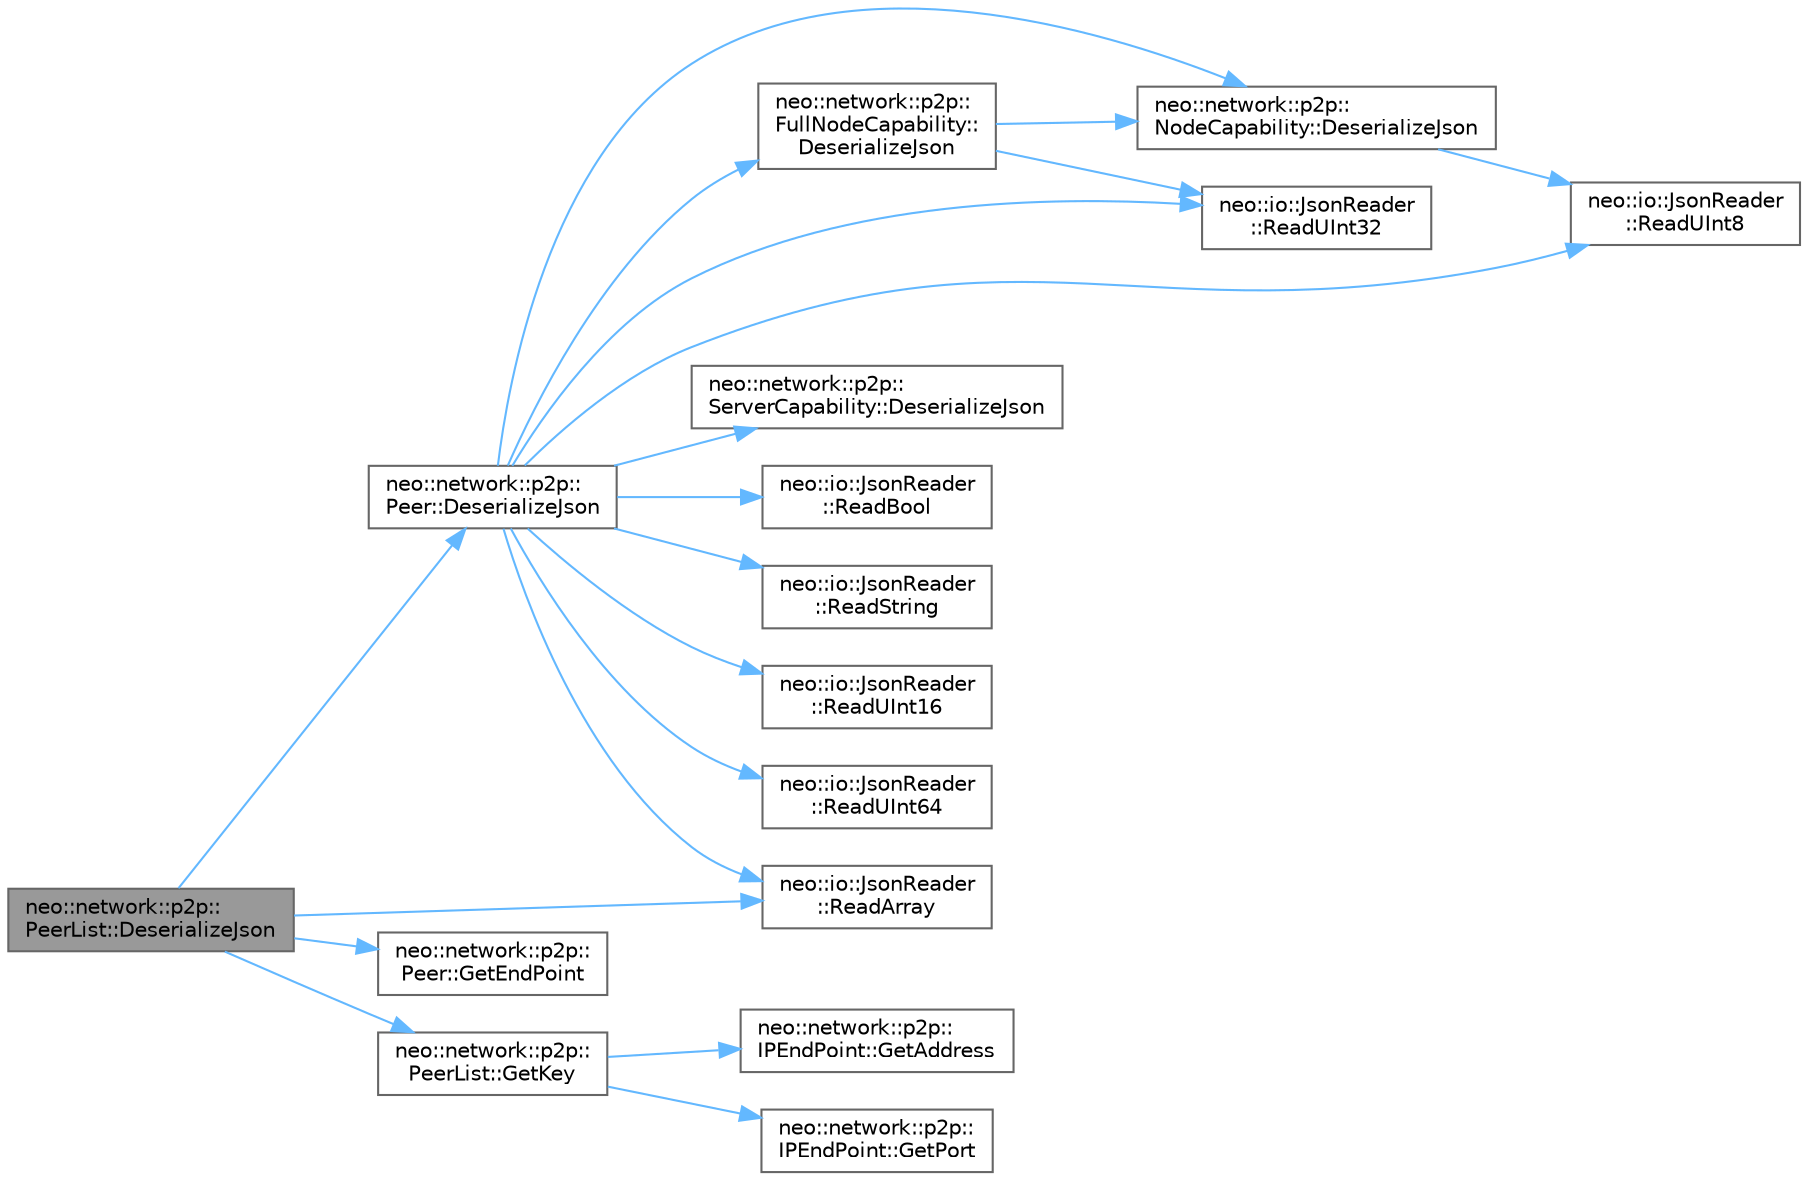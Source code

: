 digraph "neo::network::p2p::PeerList::DeserializeJson"
{
 // LATEX_PDF_SIZE
  bgcolor="transparent";
  edge [fontname=Helvetica,fontsize=10,labelfontname=Helvetica,labelfontsize=10];
  node [fontname=Helvetica,fontsize=10,shape=box,height=0.2,width=0.4];
  rankdir="LR";
  Node1 [id="Node000001",label="neo::network::p2p::\lPeerList::DeserializeJson",height=0.2,width=0.4,color="gray40", fillcolor="grey60", style="filled", fontcolor="black",tooltip="Deserializes the PeerList from a JSON reader."];
  Node1 -> Node2 [id="edge1_Node000001_Node000002",color="steelblue1",style="solid",tooltip=" "];
  Node2 [id="Node000002",label="neo::network::p2p::\lPeer::DeserializeJson",height=0.2,width=0.4,color="grey40", fillcolor="white", style="filled",URL="$classneo_1_1network_1_1p2p_1_1_peer.html#a50f3304b409a3668298c85739a3e2485",tooltip="Deserializes the Peer from a JSON reader."];
  Node2 -> Node3 [id="edge2_Node000002_Node000003",color="steelblue1",style="solid",tooltip=" "];
  Node3 [id="Node000003",label="neo::network::p2p::\lFullNodeCapability::\lDeserializeJson",height=0.2,width=0.4,color="grey40", fillcolor="white", style="filled",URL="$classneo_1_1network_1_1p2p_1_1_full_node_capability.html#a54be955d8b33f493a784bb3625c91667",tooltip="Deserializes the FullNodeCapability from a JSON reader."];
  Node3 -> Node4 [id="edge3_Node000003_Node000004",color="steelblue1",style="solid",tooltip=" "];
  Node4 [id="Node000004",label="neo::network::p2p::\lNodeCapability::DeserializeJson",height=0.2,width=0.4,color="grey40", fillcolor="white", style="filled",URL="$classneo_1_1network_1_1p2p_1_1_node_capability.html#aad466a95b382d60a1fee8d4493b267bd",tooltip="Deserializes the NodeCapability from a JSON reader."];
  Node4 -> Node5 [id="edge4_Node000004_Node000005",color="steelblue1",style="solid",tooltip=" "];
  Node5 [id="Node000005",label="neo::io::JsonReader\l::ReadUInt8",height=0.2,width=0.4,color="grey40", fillcolor="white", style="filled",URL="$classneo_1_1io_1_1_json_reader.html#a9d3b1ba50bf4022c8c8b5e11077c92c4",tooltip="Reads an 8-bit unsigned integer from the JSON."];
  Node3 -> Node6 [id="edge5_Node000003_Node000006",color="steelblue1",style="solid",tooltip=" "];
  Node6 [id="Node000006",label="neo::io::JsonReader\l::ReadUInt32",height=0.2,width=0.4,color="grey40", fillcolor="white", style="filled",URL="$classneo_1_1io_1_1_json_reader.html#a84942f70d9e3196fb447a71d1c51a200",tooltip="Reads a 32-bit unsigned integer from the JSON."];
  Node2 -> Node4 [id="edge6_Node000002_Node000004",color="steelblue1",style="solid",tooltip=" "];
  Node2 -> Node7 [id="edge7_Node000002_Node000007",color="steelblue1",style="solid",tooltip=" "];
  Node7 [id="Node000007",label="neo::network::p2p::\lServerCapability::DeserializeJson",height=0.2,width=0.4,color="grey40", fillcolor="white", style="filled",URL="$classneo_1_1network_1_1p2p_1_1_server_capability.html#a44f014bb87bd6286ef6cb92b13b6db55",tooltip="Deserializes the ServerCapability from a JSON reader."];
  Node2 -> Node8 [id="edge8_Node000002_Node000008",color="steelblue1",style="solid",tooltip=" "];
  Node8 [id="Node000008",label="neo::io::JsonReader\l::ReadArray",height=0.2,width=0.4,color="grey40", fillcolor="white", style="filled",URL="$classneo_1_1io_1_1_json_reader.html#a2286a2af4ba8fd609d753cfd2b19f5ec",tooltip="Reads a JSON array from the JSON."];
  Node2 -> Node9 [id="edge9_Node000002_Node000009",color="steelblue1",style="solid",tooltip=" "];
  Node9 [id="Node000009",label="neo::io::JsonReader\l::ReadBool",height=0.2,width=0.4,color="grey40", fillcolor="white", style="filled",URL="$classneo_1_1io_1_1_json_reader.html#a8c4d8de0848d1bedb38008260d536e5f",tooltip="Reads a boolean value from the JSON."];
  Node2 -> Node10 [id="edge10_Node000002_Node000010",color="steelblue1",style="solid",tooltip=" "];
  Node10 [id="Node000010",label="neo::io::JsonReader\l::ReadString",height=0.2,width=0.4,color="grey40", fillcolor="white", style="filled",URL="$classneo_1_1io_1_1_json_reader.html#abee15c3ce4f6e37ff476a804bd037372",tooltip="Reads a string from the JSON."];
  Node2 -> Node11 [id="edge11_Node000002_Node000011",color="steelblue1",style="solid",tooltip=" "];
  Node11 [id="Node000011",label="neo::io::JsonReader\l::ReadUInt16",height=0.2,width=0.4,color="grey40", fillcolor="white", style="filled",URL="$classneo_1_1io_1_1_json_reader.html#a3bcdbb00de258d271a3ac007fe97343b",tooltip="Reads a 16-bit unsigned integer from the JSON."];
  Node2 -> Node6 [id="edge12_Node000002_Node000006",color="steelblue1",style="solid",tooltip=" "];
  Node2 -> Node12 [id="edge13_Node000002_Node000012",color="steelblue1",style="solid",tooltip=" "];
  Node12 [id="Node000012",label="neo::io::JsonReader\l::ReadUInt64",height=0.2,width=0.4,color="grey40", fillcolor="white", style="filled",URL="$classneo_1_1io_1_1_json_reader.html#ae978cb75a319b20d6eafd40220700834",tooltip="Reads a 64-bit unsigned integer from the JSON."];
  Node2 -> Node5 [id="edge14_Node000002_Node000005",color="steelblue1",style="solid",tooltip=" "];
  Node1 -> Node13 [id="edge15_Node000001_Node000013",color="steelblue1",style="solid",tooltip=" "];
  Node13 [id="Node000013",label="neo::network::p2p::\lPeer::GetEndPoint",height=0.2,width=0.4,color="grey40", fillcolor="white", style="filled",URL="$classneo_1_1network_1_1p2p_1_1_peer.html#acc8d1d94ef46cb801f0b7dcaba0ed0e3",tooltip="Gets the endpoint of the peer."];
  Node1 -> Node14 [id="edge16_Node000001_Node000014",color="steelblue1",style="solid",tooltip=" "];
  Node14 [id="Node000014",label="neo::network::p2p::\lPeerList::GetKey",height=0.2,width=0.4,color="grey40", fillcolor="white", style="filled",URL="$classneo_1_1network_1_1p2p_1_1_peer_list.html#a9e77c976acb3a8587c95694b3e2dec2b",tooltip=" "];
  Node14 -> Node15 [id="edge17_Node000014_Node000015",color="steelblue1",style="solid",tooltip=" "];
  Node15 [id="Node000015",label="neo::network::p2p::\lIPEndPoint::GetAddress",height=0.2,width=0.4,color="grey40", fillcolor="white", style="filled",URL="$classneo_1_1network_1_1p2p_1_1_i_p_end_point.html#aed4ca27231117c03bf187c3d69600429",tooltip="Gets the address."];
  Node14 -> Node16 [id="edge18_Node000014_Node000016",color="steelblue1",style="solid",tooltip=" "];
  Node16 [id="Node000016",label="neo::network::p2p::\lIPEndPoint::GetPort",height=0.2,width=0.4,color="grey40", fillcolor="white", style="filled",URL="$classneo_1_1network_1_1p2p_1_1_i_p_end_point.html#a016dba7f929778d7fbb8e024e85fb840",tooltip="Gets the port."];
  Node1 -> Node8 [id="edge19_Node000001_Node000008",color="steelblue1",style="solid",tooltip=" "];
}
